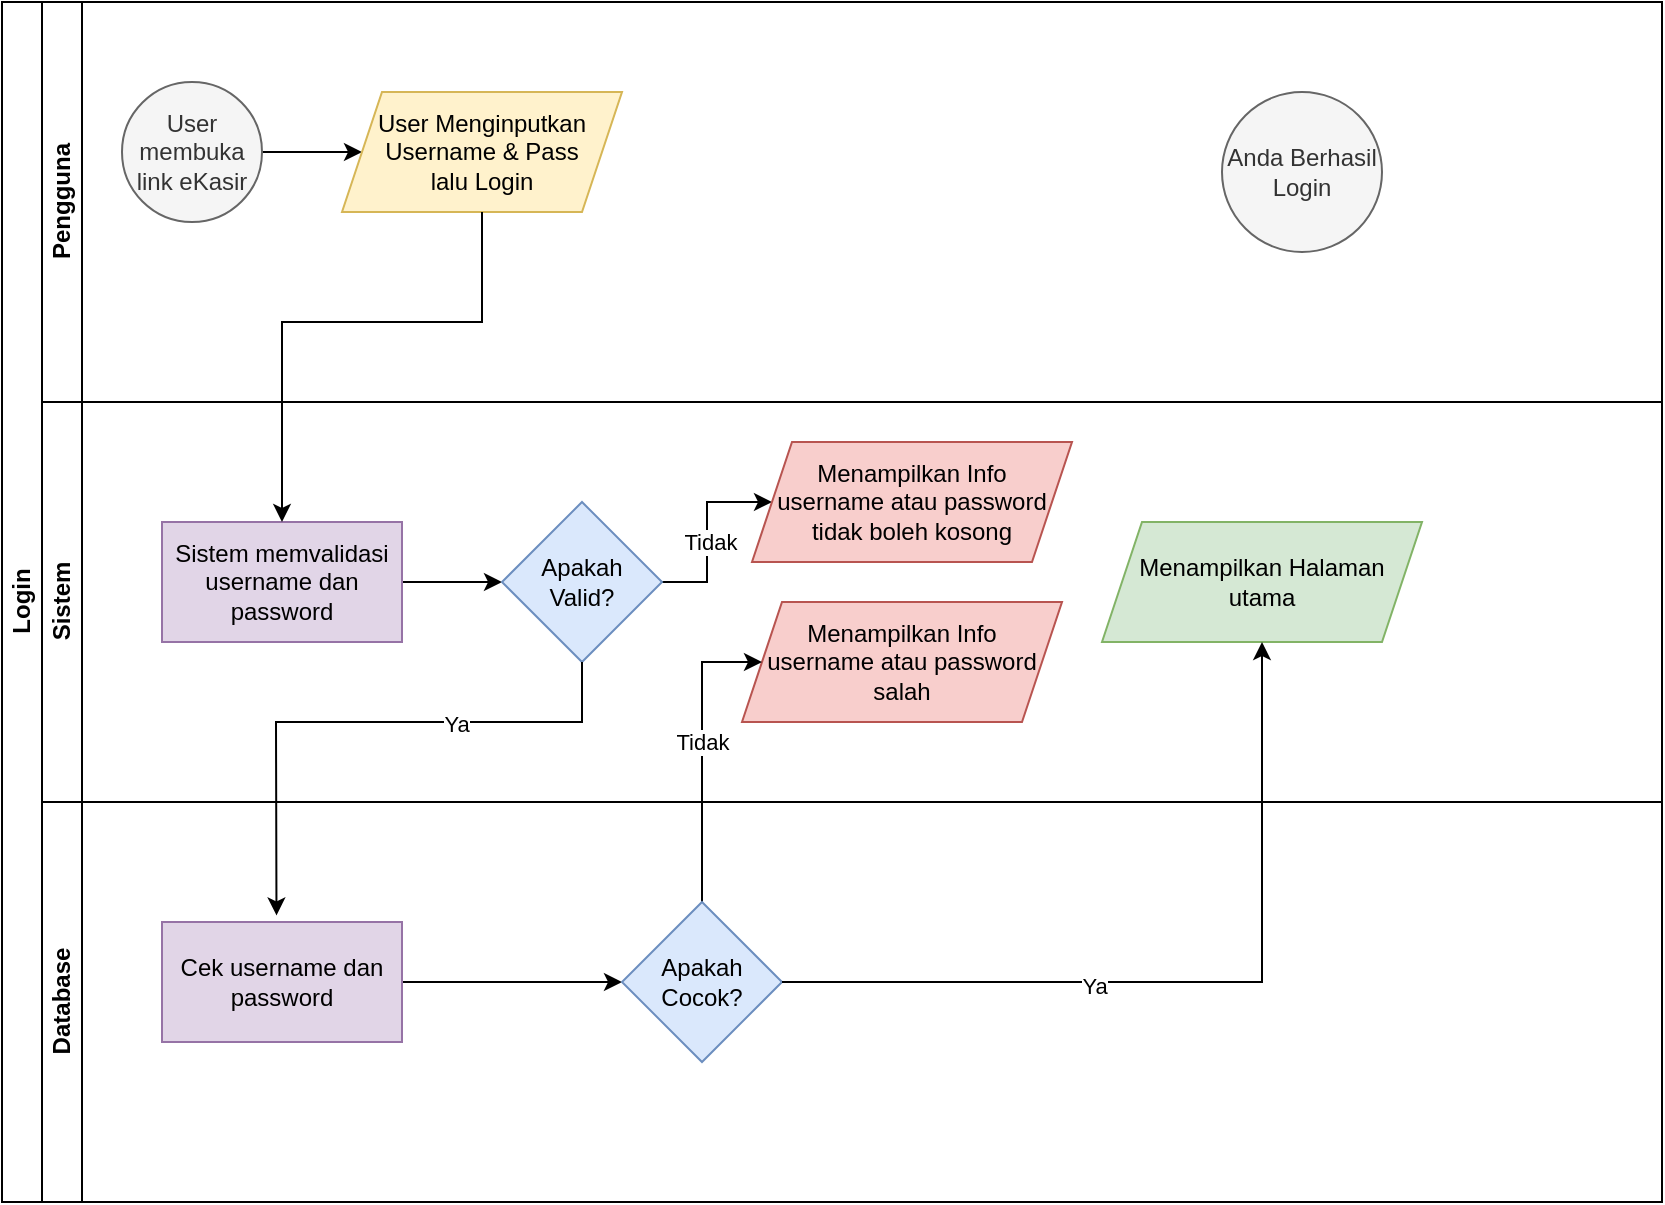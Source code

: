 <mxfile version="21.3.0" type="github" pages="2">
  <diagram id="prtHgNgQTEPvFCAcTncT" name="Login">
    <mxGraphModel dx="1122" dy="734" grid="1" gridSize="10" guides="1" tooltips="1" connect="1" arrows="1" fold="1" page="1" pageScale="1" pageWidth="827" pageHeight="1169" math="0" shadow="0">
      <root>
        <mxCell id="0" />
        <mxCell id="1" parent="0" />
        <mxCell id="dNxyNK7c78bLwvsdeMH5-19" value="Login" style="swimlane;html=1;childLayout=stackLayout;resizeParent=1;resizeParentMax=0;horizontal=0;startSize=20;horizontalStack=0;" parent="1" vertex="1">
          <mxGeometry width="830" height="600" as="geometry" />
        </mxCell>
        <mxCell id="dNxyNK7c78bLwvsdeMH5-20" value="Pengguna" style="swimlane;html=1;startSize=20;horizontal=0;" parent="dNxyNK7c78bLwvsdeMH5-19" vertex="1">
          <mxGeometry x="20" width="810" height="200" as="geometry" />
        </mxCell>
        <mxCell id="dNxyNK7c78bLwvsdeMH5-25" value="" style="edgeStyle=orthogonalEdgeStyle;rounded=0;orthogonalLoop=1;jettySize=auto;html=1;" parent="dNxyNK7c78bLwvsdeMH5-20" source="dNxyNK7c78bLwvsdeMH5-23" target="0UpXjL1naKXy_ICUsYwm-1" edge="1">
          <mxGeometry relative="1" as="geometry">
            <mxPoint x="170" y="75" as="targetPoint" />
          </mxGeometry>
        </mxCell>
        <mxCell id="dNxyNK7c78bLwvsdeMH5-23" value="User membuka link eKasir" style="ellipse;whiteSpace=wrap;html=1;fillColor=#f5f5f5;fontColor=#333333;strokeColor=#666666;" parent="dNxyNK7c78bLwvsdeMH5-20" vertex="1">
          <mxGeometry x="40" y="40" width="70" height="70" as="geometry" />
        </mxCell>
        <mxCell id="0UpXjL1naKXy_ICUsYwm-1" value="User Menginputkan Username &amp;amp; Pass&lt;br&gt;lalu Login" style="shape=parallelogram;perimeter=parallelogramPerimeter;whiteSpace=wrap;html=1;fixedSize=1;fillColor=#fff2cc;strokeColor=#d6b656;" vertex="1" parent="dNxyNK7c78bLwvsdeMH5-20">
          <mxGeometry x="150" y="45" width="140" height="60" as="geometry" />
        </mxCell>
        <mxCell id="0UpXjL1naKXy_ICUsYwm-22" value="Anda Berhasil Login" style="ellipse;whiteSpace=wrap;html=1;aspect=fixed;fillColor=#f5f5f5;fontColor=#333333;strokeColor=#666666;" vertex="1" parent="dNxyNK7c78bLwvsdeMH5-20">
          <mxGeometry x="590" y="45" width="80" height="80" as="geometry" />
        </mxCell>
        <mxCell id="dNxyNK7c78bLwvsdeMH5-21" value="Sistem" style="swimlane;html=1;startSize=20;horizontal=0;" parent="dNxyNK7c78bLwvsdeMH5-19" vertex="1">
          <mxGeometry x="20" y="200" width="810" height="200" as="geometry" />
        </mxCell>
        <mxCell id="0UpXjL1naKXy_ICUsYwm-4" value="" style="edgeStyle=orthogonalEdgeStyle;rounded=0;orthogonalLoop=1;jettySize=auto;html=1;" edge="1" parent="dNxyNK7c78bLwvsdeMH5-21" source="0UpXjL1naKXy_ICUsYwm-2" target="0UpXjL1naKXy_ICUsYwm-3">
          <mxGeometry relative="1" as="geometry" />
        </mxCell>
        <mxCell id="0UpXjL1naKXy_ICUsYwm-2" value="Sistem memvalidasi username dan password" style="rounded=0;whiteSpace=wrap;html=1;fillColor=#e1d5e7;strokeColor=#9673a6;" vertex="1" parent="dNxyNK7c78bLwvsdeMH5-21">
          <mxGeometry x="60" y="60" width="120" height="60" as="geometry" />
        </mxCell>
        <mxCell id="0UpXjL1naKXy_ICUsYwm-9" value="" style="edgeStyle=orthogonalEdgeStyle;rounded=0;orthogonalLoop=1;jettySize=auto;html=1;exitX=1;exitY=0.5;exitDx=0;exitDy=0;" edge="1" parent="dNxyNK7c78bLwvsdeMH5-21" source="0UpXjL1naKXy_ICUsYwm-3" target="0UpXjL1naKXy_ICUsYwm-8">
          <mxGeometry relative="1" as="geometry">
            <mxPoint x="295" y="50" as="sourcePoint" />
          </mxGeometry>
        </mxCell>
        <mxCell id="0UpXjL1naKXy_ICUsYwm-10" value="Tidak" style="edgeLabel;html=1;align=center;verticalAlign=middle;resizable=0;points=[];" vertex="1" connectable="0" parent="0UpXjL1naKXy_ICUsYwm-9">
          <mxGeometry x="-0.298" y="-1" relative="1" as="geometry">
            <mxPoint y="-9" as="offset" />
          </mxGeometry>
        </mxCell>
        <mxCell id="0UpXjL1naKXy_ICUsYwm-3" value="Apakah &lt;br&gt;Valid?" style="rhombus;whiteSpace=wrap;html=1;fillColor=#dae8fc;strokeColor=#6c8ebf;" vertex="1" parent="dNxyNK7c78bLwvsdeMH5-21">
          <mxGeometry x="230" y="50" width="80" height="80" as="geometry" />
        </mxCell>
        <mxCell id="0UpXjL1naKXy_ICUsYwm-8" value="Menampilkan Info&lt;br&gt;username atau password tidak boleh kosong" style="shape=parallelogram;perimeter=parallelogramPerimeter;whiteSpace=wrap;html=1;fixedSize=1;fillColor=#f8cecc;strokeColor=#b85450;" vertex="1" parent="dNxyNK7c78bLwvsdeMH5-21">
          <mxGeometry x="355" y="20" width="160" height="60" as="geometry" />
        </mxCell>
        <mxCell id="0UpXjL1naKXy_ICUsYwm-16" value="Menampilkan Info&lt;br&gt;username atau password salah" style="shape=parallelogram;perimeter=parallelogramPerimeter;whiteSpace=wrap;html=1;fixedSize=1;fillColor=#f8cecc;strokeColor=#b85450;" vertex="1" parent="dNxyNK7c78bLwvsdeMH5-21">
          <mxGeometry x="350" y="100" width="160" height="60" as="geometry" />
        </mxCell>
        <mxCell id="0UpXjL1naKXy_ICUsYwm-19" value="Menampilkan Halaman utama" style="shape=parallelogram;perimeter=parallelogramPerimeter;whiteSpace=wrap;html=1;fixedSize=1;fillColor=#d5e8d4;strokeColor=#82b366;" vertex="1" parent="dNxyNK7c78bLwvsdeMH5-21">
          <mxGeometry x="530" y="60" width="160" height="60" as="geometry" />
        </mxCell>
        <mxCell id="0UpXjL1naKXy_ICUsYwm-7" value="" style="endArrow=classic;html=1;rounded=0;entryX=0.5;entryY=0;entryDx=0;entryDy=0;" edge="1" parent="dNxyNK7c78bLwvsdeMH5-19" source="0UpXjL1naKXy_ICUsYwm-1" target="0UpXjL1naKXy_ICUsYwm-2">
          <mxGeometry width="50" height="50" relative="1" as="geometry">
            <mxPoint x="240" y="110" as="sourcePoint" />
            <mxPoint x="240" y="180" as="targetPoint" />
            <Array as="points">
              <mxPoint x="240" y="160" />
              <mxPoint x="140" y="160" />
            </Array>
          </mxGeometry>
        </mxCell>
        <mxCell id="0UpXjL1naKXy_ICUsYwm-12" value="" style="endArrow=classic;html=1;rounded=0;exitX=0.5;exitY=1;exitDx=0;exitDy=0;entryX=0.477;entryY=-0.055;entryDx=0;entryDy=0;entryPerimeter=0;" edge="1" parent="dNxyNK7c78bLwvsdeMH5-19" source="0UpXjL1naKXy_ICUsYwm-3" target="0UpXjL1naKXy_ICUsYwm-11">
          <mxGeometry width="50" height="50" relative="1" as="geometry">
            <mxPoint x="270" y="450" as="sourcePoint" />
            <mxPoint x="320" y="400" as="targetPoint" />
            <Array as="points">
              <mxPoint x="290" y="360" />
              <mxPoint x="137" y="360" />
            </Array>
          </mxGeometry>
        </mxCell>
        <mxCell id="0UpXjL1naKXy_ICUsYwm-13" value="Ya" style="edgeLabel;html=1;align=center;verticalAlign=middle;resizable=0;points=[];" vertex="1" connectable="0" parent="0UpXjL1naKXy_ICUsYwm-12">
          <mxGeometry x="-0.331" y="1" relative="1" as="geometry">
            <mxPoint as="offset" />
          </mxGeometry>
        </mxCell>
        <mxCell id="0UpXjL1naKXy_ICUsYwm-17" value="" style="endArrow=classic;html=1;rounded=0;exitX=0.5;exitY=0;exitDx=0;exitDy=0;entryX=0;entryY=0.5;entryDx=0;entryDy=0;" edge="1" parent="dNxyNK7c78bLwvsdeMH5-19" source="0UpXjL1naKXy_ICUsYwm-14" target="0UpXjL1naKXy_ICUsYwm-16">
          <mxGeometry width="50" height="50" relative="1" as="geometry">
            <mxPoint x="360" y="370" as="sourcePoint" />
            <mxPoint x="410" y="320" as="targetPoint" />
            <Array as="points">
              <mxPoint x="350" y="450" />
              <mxPoint x="350" y="330" />
            </Array>
          </mxGeometry>
        </mxCell>
        <mxCell id="0UpXjL1naKXy_ICUsYwm-18" value="Tidak" style="edgeLabel;html=1;align=center;verticalAlign=middle;resizable=0;points=[];" vertex="1" connectable="0" parent="0UpXjL1naKXy_ICUsYwm-17">
          <mxGeometry x="0.07" relative="1" as="geometry">
            <mxPoint as="offset" />
          </mxGeometry>
        </mxCell>
        <mxCell id="dNxyNK7c78bLwvsdeMH5-22" value="Database" style="swimlane;html=1;startSize=20;horizontal=0;" parent="dNxyNK7c78bLwvsdeMH5-19" vertex="1">
          <mxGeometry x="20" y="400" width="810" height="200" as="geometry" />
        </mxCell>
        <mxCell id="0UpXjL1naKXy_ICUsYwm-15" value="" style="edgeStyle=orthogonalEdgeStyle;rounded=0;orthogonalLoop=1;jettySize=auto;html=1;" edge="1" parent="dNxyNK7c78bLwvsdeMH5-22" source="0UpXjL1naKXy_ICUsYwm-11" target="0UpXjL1naKXy_ICUsYwm-14">
          <mxGeometry relative="1" as="geometry" />
        </mxCell>
        <mxCell id="0UpXjL1naKXy_ICUsYwm-11" value="Cek username dan password" style="rounded=0;whiteSpace=wrap;html=1;fillColor=#e1d5e7;strokeColor=#9673a6;" vertex="1" parent="dNxyNK7c78bLwvsdeMH5-22">
          <mxGeometry x="60" y="60" width="120" height="60" as="geometry" />
        </mxCell>
        <mxCell id="0UpXjL1naKXy_ICUsYwm-14" value="Apakah Cocok?" style="rhombus;whiteSpace=wrap;html=1;fillColor=#dae8fc;strokeColor=#6c8ebf;" vertex="1" parent="dNxyNK7c78bLwvsdeMH5-22">
          <mxGeometry x="290" y="50" width="80" height="80" as="geometry" />
        </mxCell>
        <mxCell id="0UpXjL1naKXy_ICUsYwm-20" value="" style="endArrow=classic;html=1;rounded=0;exitX=1;exitY=0.5;exitDx=0;exitDy=0;entryX=0.5;entryY=1;entryDx=0;entryDy=0;" edge="1" parent="dNxyNK7c78bLwvsdeMH5-19" source="0UpXjL1naKXy_ICUsYwm-14" target="0UpXjL1naKXy_ICUsYwm-19">
          <mxGeometry width="50" height="50" relative="1" as="geometry">
            <mxPoint x="490" y="370" as="sourcePoint" />
            <mxPoint x="540" y="320" as="targetPoint" />
            <Array as="points">
              <mxPoint x="630" y="490" />
            </Array>
          </mxGeometry>
        </mxCell>
        <mxCell id="0UpXjL1naKXy_ICUsYwm-21" value="Ya" style="edgeLabel;html=1;align=center;verticalAlign=middle;resizable=0;points=[];" vertex="1" connectable="0" parent="0UpXjL1naKXy_ICUsYwm-20">
          <mxGeometry x="-0.242" y="-2" relative="1" as="geometry">
            <mxPoint as="offset" />
          </mxGeometry>
        </mxCell>
      </root>
    </mxGraphModel>
  </diagram>
  <diagram name="Master User Role" id="0RF9UuGps7cqXFhsu12t">
    <mxGraphModel dx="1004" dy="657" grid="1" gridSize="10" guides="1" tooltips="1" connect="1" arrows="1" fold="1" page="1" pageScale="1" pageWidth="827" pageHeight="1169" math="0" shadow="0">
      <root>
        <mxCell id="32sQWci2aeUVK-o_euO9-0" />
        <mxCell id="32sQWci2aeUVK-o_euO9-1" parent="32sQWci2aeUVK-o_euO9-0" />
        <mxCell id="32sQWci2aeUVK-o_euO9-2" value="Login" style="swimlane;html=1;childLayout=stackLayout;resizeParent=1;resizeParentMax=0;horizontal=0;startSize=20;horizontalStack=0;" vertex="1" parent="32sQWci2aeUVK-o_euO9-1">
          <mxGeometry width="1460" height="720" as="geometry" />
        </mxCell>
        <mxCell id="32sQWci2aeUVK-o_euO9-18" value="" style="endArrow=classic;html=1;rounded=0;exitX=0.5;exitY=1;exitDx=0;exitDy=0;entryX=0.477;entryY=-0.055;entryDx=0;entryDy=0;entryPerimeter=0;" edge="1" parent="32sQWci2aeUVK-o_euO9-2" source="32sQWci2aeUVK-o_euO9-13" target="32sQWci2aeUVK-o_euO9-24">
          <mxGeometry width="50" height="50" relative="1" as="geometry">
            <mxPoint x="750" y="460" as="sourcePoint" />
            <mxPoint x="800" y="410" as="targetPoint" />
            <Array as="points">
              <mxPoint x="770" y="460" />
              <mxPoint x="617" y="460" />
            </Array>
          </mxGeometry>
        </mxCell>
        <mxCell id="32sQWci2aeUVK-o_euO9-19" value="Ya" style="edgeLabel;html=1;align=center;verticalAlign=middle;resizable=0;points=[];" vertex="1" connectable="0" parent="32sQWci2aeUVK-o_euO9-18">
          <mxGeometry x="-0.331" y="1" relative="1" as="geometry">
            <mxPoint as="offset" />
          </mxGeometry>
        </mxCell>
        <mxCell id="32sQWci2aeUVK-o_euO9-20" value="" style="endArrow=classic;html=1;rounded=0;exitX=0.5;exitY=0;exitDx=0;exitDy=0;entryX=0;entryY=0.5;entryDx=0;entryDy=0;" edge="1" parent="32sQWci2aeUVK-o_euO9-2" source="32sQWci2aeUVK-o_euO9-25" target="32sQWci2aeUVK-o_euO9-15">
          <mxGeometry width="50" height="50" relative="1" as="geometry">
            <mxPoint x="840" y="380" as="sourcePoint" />
            <mxPoint x="890" y="330" as="targetPoint" />
            <Array as="points">
              <mxPoint x="830" y="460" />
              <mxPoint x="830" y="440" />
            </Array>
          </mxGeometry>
        </mxCell>
        <mxCell id="32sQWci2aeUVK-o_euO9-21" value="Tidak" style="edgeLabel;html=1;align=center;verticalAlign=middle;resizable=0;points=[];" vertex="1" connectable="0" parent="32sQWci2aeUVK-o_euO9-20">
          <mxGeometry x="0.07" relative="1" as="geometry">
            <mxPoint as="offset" />
          </mxGeometry>
        </mxCell>
        <mxCell id="32sQWci2aeUVK-o_euO9-3" value="Pengguna" style="swimlane;html=1;startSize=20;horizontal=0;" vertex="1" parent="32sQWci2aeUVK-o_euO9-2">
          <mxGeometry x="20" width="1440" height="300" as="geometry" />
        </mxCell>
        <mxCell id="32sQWci2aeUVK-o_euO9-4" value="" style="edgeStyle=orthogonalEdgeStyle;rounded=0;orthogonalLoop=1;jettySize=auto;html=1;" edge="1" parent="32sQWci2aeUVK-o_euO9-3" source="32sQWci2aeUVK-o_euO9-5" target="32sQWci2aeUVK-o_euO9-6">
          <mxGeometry relative="1" as="geometry">
            <mxPoint x="170" y="75" as="targetPoint" />
          </mxGeometry>
        </mxCell>
        <mxCell id="32sQWci2aeUVK-o_euO9-5" value="User Memilih menu user role" style="ellipse;whiteSpace=wrap;html=1;fillColor=#f5f5f5;fontColor=#333333;strokeColor=#666666;" vertex="1" parent="32sQWci2aeUVK-o_euO9-3">
          <mxGeometry x="40" y="40" width="70" height="70" as="geometry" />
        </mxCell>
        <mxCell id="fUxP4xnm1Di0LJo4FKwc-1" value="" style="edgeStyle=orthogonalEdgeStyle;rounded=0;orthogonalLoop=1;jettySize=auto;html=1;" edge="1" parent="32sQWci2aeUVK-o_euO9-3" source="32sQWci2aeUVK-o_euO9-6" target="fUxP4xnm1Di0LJo4FKwc-0">
          <mxGeometry relative="1" as="geometry" />
        </mxCell>
        <mxCell id="32sQWci2aeUVK-o_euO9-6" value="Menampilkan &lt;br&gt;menu Index &lt;br&gt;Master User Role" style="shape=parallelogram;perimeter=parallelogramPerimeter;whiteSpace=wrap;html=1;fixedSize=1;fillColor=#fff2cc;strokeColor=#d6b656;" vertex="1" parent="32sQWci2aeUVK-o_euO9-3">
          <mxGeometry x="150" y="45" width="140" height="60" as="geometry" />
        </mxCell>
        <mxCell id="fUxP4xnm1Di0LJo4FKwc-0" value="Pilihan Menu" style="rhombus;whiteSpace=wrap;html=1;fillColor=#dae8fc;strokeColor=#6c8ebf;" vertex="1" parent="32sQWci2aeUVK-o_euO9-3">
          <mxGeometry x="330" y="125" width="80" height="80" as="geometry" />
        </mxCell>
        <mxCell id="fUxP4xnm1Di0LJo4FKwc-5" value="&lt;br style=&quot;border-color: var(--border-color);&quot;&gt;Menginputkan/Memperbaharui &lt;br&gt;data-data terkait master User Role&lt;span style=&quot;background-color: rgb(195, 171, 208);&quot;&gt;&lt;br&gt;&lt;/span&gt;" style="rounded=0;whiteSpace=wrap;html=1;fillColor=#e1d5e7;strokeColor=#9673a6;" vertex="1" parent="32sQWci2aeUVK-o_euO9-3">
          <mxGeometry x="502" y="190" width="196" height="90" as="geometry" />
        </mxCell>
        <mxCell id="SK0z5Y7LurTOedyzjgcK-1" value="" style="endArrow=classic;html=1;rounded=0;exitX=0.5;exitY=1;exitDx=0;exitDy=0;" edge="1" parent="32sQWci2aeUVK-o_euO9-3" source="KCNRwQGQ5qcpqjG1OJTr-0">
          <mxGeometry width="50" height="50" relative="1" as="geometry">
            <mxPoint x="130" y="155" as="sourcePoint" />
            <mxPoint x="180" y="105" as="targetPoint" />
            <Array as="points">
              <mxPoint x="1010" y="680" />
              <mxPoint x="180" y="680" />
            </Array>
          </mxGeometry>
        </mxCell>
        <mxCell id="32sQWci2aeUVK-o_euO9-8" value="Sistem" style="swimlane;html=1;startSize=20;horizontal=0;" vertex="1" parent="32sQWci2aeUVK-o_euO9-2">
          <mxGeometry x="20" y="300" width="1440" height="220" as="geometry" />
        </mxCell>
        <mxCell id="32sQWci2aeUVK-o_euO9-9" value="" style="edgeStyle=orthogonalEdgeStyle;rounded=0;orthogonalLoop=1;jettySize=auto;html=1;" edge="1" parent="32sQWci2aeUVK-o_euO9-8" source="32sQWci2aeUVK-o_euO9-10" target="32sQWci2aeUVK-o_euO9-13">
          <mxGeometry relative="1" as="geometry" />
        </mxCell>
        <mxCell id="32sQWci2aeUVK-o_euO9-10" value="Sistem memvalidasi data inputan" style="rounded=0;whiteSpace=wrap;html=1;fillColor=#e1d5e7;strokeColor=#9673a6;" vertex="1" parent="32sQWci2aeUVK-o_euO9-8">
          <mxGeometry x="540" y="70" width="120" height="60" as="geometry" />
        </mxCell>
        <mxCell id="32sQWci2aeUVK-o_euO9-11" value="" style="edgeStyle=orthogonalEdgeStyle;rounded=0;orthogonalLoop=1;jettySize=auto;html=1;exitX=1;exitY=0.5;exitDx=0;exitDy=0;" edge="1" parent="32sQWci2aeUVK-o_euO9-8" source="32sQWci2aeUVK-o_euO9-13" target="32sQWci2aeUVK-o_euO9-14">
          <mxGeometry relative="1" as="geometry">
            <mxPoint x="775" y="60" as="sourcePoint" />
          </mxGeometry>
        </mxCell>
        <mxCell id="32sQWci2aeUVK-o_euO9-12" value="Tidak" style="edgeLabel;html=1;align=center;verticalAlign=middle;resizable=0;points=[];" vertex="1" connectable="0" parent="32sQWci2aeUVK-o_euO9-11">
          <mxGeometry x="-0.298" y="-1" relative="1" as="geometry">
            <mxPoint y="-9" as="offset" />
          </mxGeometry>
        </mxCell>
        <mxCell id="32sQWci2aeUVK-o_euO9-13" value="Apakah &lt;br&gt;Valid?" style="rhombus;whiteSpace=wrap;html=1;fillColor=#dae8fc;strokeColor=#6c8ebf;" vertex="1" parent="32sQWci2aeUVK-o_euO9-8">
          <mxGeometry x="710" y="60" width="80" height="80" as="geometry" />
        </mxCell>
        <mxCell id="32sQWci2aeUVK-o_euO9-14" value="Menampilkan Info&lt;br&gt;ada field yang kosong" style="shape=parallelogram;perimeter=parallelogramPerimeter;whiteSpace=wrap;html=1;fixedSize=1;fillColor=#f8cecc;strokeColor=#b85450;" vertex="1" parent="32sQWci2aeUVK-o_euO9-8">
          <mxGeometry x="835" y="30" width="160" height="60" as="geometry" />
        </mxCell>
        <mxCell id="32sQWci2aeUVK-o_euO9-15" value="Menampilkan Info&lt;br&gt;Deskripsi sudah Pernah&lt;br&gt;diinputkan" style="shape=parallelogram;perimeter=parallelogramPerimeter;whiteSpace=wrap;html=1;fixedSize=1;fillColor=#f8cecc;strokeColor=#b85450;" vertex="1" parent="32sQWci2aeUVK-o_euO9-8">
          <mxGeometry x="830" y="110" width="160" height="60" as="geometry" />
        </mxCell>
        <mxCell id="fUxP4xnm1Di0LJo4FKwc-2" value="Menampilkan halaman Entry Or Update&amp;nbsp;" style="shape=parallelogram;perimeter=parallelogramPerimeter;whiteSpace=wrap;html=1;fixedSize=1;fillColor=#d5e8d4;strokeColor=#82b366;" vertex="1" parent="32sQWci2aeUVK-o_euO9-8">
          <mxGeometry x="295" y="70" width="150" height="80" as="geometry" />
        </mxCell>
        <mxCell id="SK0z5Y7LurTOedyzjgcK-7" value="" style="edgeStyle=orthogonalEdgeStyle;rounded=0;orthogonalLoop=1;jettySize=auto;html=1;" edge="1" parent="32sQWci2aeUVK-o_euO9-8" source="SK0z5Y7LurTOedyzjgcK-3" target="SK0z5Y7LurTOedyzjgcK-6">
          <mxGeometry relative="1" as="geometry" />
        </mxCell>
        <mxCell id="SK0z5Y7LurTOedyzjgcK-3" value="Menampilkan Info&lt;br&gt;Anda yakin ingin&amp;nbsp;&lt;br&gt;menghapus data?" style="shape=parallelogram;perimeter=parallelogramPerimeter;whiteSpace=wrap;html=1;fixedSize=1;fillColor=#f8cecc;strokeColor=#b85450;" vertex="1" parent="32sQWci2aeUVK-o_euO9-8">
          <mxGeometry x="1050" y="80" width="160" height="60" as="geometry" />
        </mxCell>
        <mxCell id="SK0z5Y7LurTOedyzjgcK-6" value="Anda Yakin?" style="rhombus;whiteSpace=wrap;html=1;fillColor=#dae8fc;strokeColor=#6c8ebf;" vertex="1" parent="32sQWci2aeUVK-o_euO9-8">
          <mxGeometry x="1280" y="70" width="80" height="80" as="geometry" />
        </mxCell>
        <mxCell id="32sQWci2aeUVK-o_euO9-22" value="Database" style="swimlane;html=1;startSize=20;horizontal=0;" vertex="1" parent="32sQWci2aeUVK-o_euO9-2">
          <mxGeometry x="20" y="520" width="1440" height="200" as="geometry" />
        </mxCell>
        <mxCell id="32sQWci2aeUVK-o_euO9-23" value="" style="edgeStyle=orthogonalEdgeStyle;rounded=0;orthogonalLoop=1;jettySize=auto;html=1;" edge="1" parent="32sQWci2aeUVK-o_euO9-22" source="32sQWci2aeUVK-o_euO9-24" target="32sQWci2aeUVK-o_euO9-25">
          <mxGeometry relative="1" as="geometry" />
        </mxCell>
        <mxCell id="32sQWci2aeUVK-o_euO9-24" value="Cek Data didatabase" style="rounded=0;whiteSpace=wrap;html=1;fillColor=#e1d5e7;strokeColor=#9673a6;" vertex="1" parent="32sQWci2aeUVK-o_euO9-22">
          <mxGeometry x="540" y="70" width="120" height="60" as="geometry" />
        </mxCell>
        <mxCell id="32sQWci2aeUVK-o_euO9-25" value="Apakah &lt;br&gt;Valid?" style="rhombus;whiteSpace=wrap;html=1;fillColor=#dae8fc;strokeColor=#6c8ebf;" vertex="1" parent="32sQWci2aeUVK-o_euO9-22">
          <mxGeometry x="770" y="60" width="80" height="80" as="geometry" />
        </mxCell>
        <mxCell id="KCNRwQGQ5qcpqjG1OJTr-0" value="Save/Update Data&amp;nbsp;" style="rounded=0;whiteSpace=wrap;html=1;fillColor=#e1d5e7;strokeColor=#9673a6;" vertex="1" parent="32sQWci2aeUVK-o_euO9-22">
          <mxGeometry x="950" y="70" width="120" height="60" as="geometry" />
        </mxCell>
        <mxCell id="32sQWci2aeUVK-o_euO9-26" value="" style="endArrow=classic;html=1;rounded=0;exitX=1;exitY=0.5;exitDx=0;exitDy=0;entryX=0;entryY=0.5;entryDx=0;entryDy=0;" edge="1" parent="32sQWci2aeUVK-o_euO9-22" source="32sQWci2aeUVK-o_euO9-25" target="KCNRwQGQ5qcpqjG1OJTr-0">
          <mxGeometry width="50" height="50" relative="1" as="geometry">
            <mxPoint x="950" y="-100" as="sourcePoint" />
            <mxPoint x="1000" y="-150" as="targetPoint" />
            <Array as="points" />
          </mxGeometry>
        </mxCell>
        <mxCell id="32sQWci2aeUVK-o_euO9-27" value="Ya" style="edgeLabel;html=1;align=center;verticalAlign=middle;resizable=0;points=[];" vertex="1" connectable="0" parent="32sQWci2aeUVK-o_euO9-26">
          <mxGeometry x="-0.242" y="-2" relative="1" as="geometry">
            <mxPoint as="offset" />
          </mxGeometry>
        </mxCell>
        <mxCell id="32sQWci2aeUVK-o_euO9-7" value="Data Berhasil Disimpan" style="ellipse;whiteSpace=wrap;html=1;aspect=fixed;fillColor=#f5f5f5;fontColor=#333333;strokeColor=#666666;" vertex="1" parent="32sQWci2aeUVK-o_euO9-22">
          <mxGeometry x="1260" y="60" width="80" height="80" as="geometry" />
        </mxCell>
        <mxCell id="SK0z5Y7LurTOedyzjgcK-2" value="" style="endArrow=classic;html=1;rounded=0;entryX=0;entryY=0.5;entryDx=0;entryDy=0;exitX=1;exitY=0.5;exitDx=0;exitDy=0;" edge="1" parent="32sQWci2aeUVK-o_euO9-22" source="KCNRwQGQ5qcpqjG1OJTr-0" target="32sQWci2aeUVK-o_euO9-7">
          <mxGeometry width="50" height="50" relative="1" as="geometry">
            <mxPoint x="610" y="-80" as="sourcePoint" />
            <mxPoint x="660" y="-130" as="targetPoint" />
            <Array as="points">
              <mxPoint x="1150" y="100" />
            </Array>
          </mxGeometry>
        </mxCell>
        <mxCell id="fUxP4xnm1Di0LJo4FKwc-6" value="" style="endArrow=classic;html=1;rounded=0;exitX=0;exitY=0.5;exitDx=0;exitDy=0;entryX=0;entryY=0.5;entryDx=0;entryDy=0;" edge="1" parent="32sQWci2aeUVK-o_euO9-2" source="fUxP4xnm1Di0LJo4FKwc-0" target="fUxP4xnm1Di0LJo4FKwc-2">
          <mxGeometry width="50" height="50" relative="1" as="geometry">
            <mxPoint x="350" y="165" as="sourcePoint" />
            <mxPoint x="350" y="280" as="targetPoint" />
            <Array as="points">
              <mxPoint x="240" y="165" />
              <mxPoint x="240" y="240" />
              <mxPoint x="240" y="410" />
            </Array>
          </mxGeometry>
        </mxCell>
        <mxCell id="fUxP4xnm1Di0LJo4FKwc-7" value="New Entry" style="edgeLabel;html=1;align=center;verticalAlign=middle;resizable=0;points=[];" vertex="1" connectable="0" parent="fUxP4xnm1Di0LJo4FKwc-6">
          <mxGeometry x="0.138" relative="1" as="geometry">
            <mxPoint x="-1" as="offset" />
          </mxGeometry>
        </mxCell>
        <mxCell id="fUxP4xnm1Di0LJo4FKwc-8" value="" style="endArrow=classic;html=1;rounded=0;exitX=0.5;exitY=1;exitDx=0;exitDy=0;entryX=0.5;entryY=0;entryDx=0;entryDy=0;" edge="1" parent="32sQWci2aeUVK-o_euO9-2" source="fUxP4xnm1Di0LJo4FKwc-0" target="fUxP4xnm1Di0LJo4FKwc-2">
          <mxGeometry width="50" height="50" relative="1" as="geometry">
            <mxPoint x="360" y="175" as="sourcePoint" />
            <mxPoint x="155" y="340" as="targetPoint" />
            <Array as="points">
              <mxPoint x="390" y="250" />
              <mxPoint x="390" y="280" />
            </Array>
          </mxGeometry>
        </mxCell>
        <mxCell id="fUxP4xnm1Di0LJo4FKwc-9" value="Update" style="edgeLabel;html=1;align=center;verticalAlign=middle;resizable=0;points=[];" vertex="1" connectable="0" parent="fUxP4xnm1Di0LJo4FKwc-8">
          <mxGeometry x="0.138" relative="1" as="geometry">
            <mxPoint y="-39" as="offset" />
          </mxGeometry>
        </mxCell>
        <mxCell id="fUxP4xnm1Di0LJo4FKwc-11" value="" style="endArrow=classic;html=1;rounded=0;exitX=1;exitY=0.5;exitDx=0;exitDy=0;entryX=0;entryY=0.5;entryDx=0;entryDy=0;" edge="1" parent="32sQWci2aeUVK-o_euO9-2" source="fUxP4xnm1Di0LJo4FKwc-2" target="fUxP4xnm1Di0LJo4FKwc-5">
          <mxGeometry width="50" height="50" relative="1" as="geometry">
            <mxPoint x="630" y="400" as="sourcePoint" />
            <mxPoint x="680" y="350" as="targetPoint" />
            <Array as="points">
              <mxPoint x="500" y="410" />
              <mxPoint x="500" y="235" />
            </Array>
          </mxGeometry>
        </mxCell>
        <mxCell id="fUxP4xnm1Di0LJo4FKwc-12" value="" style="endArrow=classic;html=1;rounded=0;exitX=0.5;exitY=1;exitDx=0;exitDy=0;entryX=0.5;entryY=0;entryDx=0;entryDy=0;" edge="1" parent="32sQWci2aeUVK-o_euO9-2" source="fUxP4xnm1Di0LJo4FKwc-5" target="32sQWci2aeUVK-o_euO9-10">
          <mxGeometry width="50" height="50" relative="1" as="geometry">
            <mxPoint x="630" y="400" as="sourcePoint" />
            <mxPoint x="680" y="350" as="targetPoint" />
            <Array as="points" />
          </mxGeometry>
        </mxCell>
        <mxCell id="SK0z5Y7LurTOedyzjgcK-4" value="" style="endArrow=classic;html=1;rounded=0;exitX=1;exitY=0.5;exitDx=0;exitDy=0;entryX=0.552;entryY=0.021;entryDx=0;entryDy=0;entryPerimeter=0;" edge="1" parent="32sQWci2aeUVK-o_euO9-2" source="fUxP4xnm1Di0LJo4FKwc-0" target="SK0z5Y7LurTOedyzjgcK-3">
          <mxGeometry width="50" height="50" relative="1" as="geometry">
            <mxPoint x="760" y="370" as="sourcePoint" />
            <mxPoint x="490" y="160" as="targetPoint" />
            <Array as="points">
              <mxPoint x="1158" y="165" />
            </Array>
          </mxGeometry>
        </mxCell>
        <mxCell id="SK0z5Y7LurTOedyzjgcK-5" value="Hapus" style="edgeLabel;html=1;align=center;verticalAlign=middle;resizable=0;points=[];" vertex="1" connectable="0" parent="SK0z5Y7LurTOedyzjgcK-4">
          <mxGeometry x="0.008" y="1" relative="1" as="geometry">
            <mxPoint x="-416" y="1" as="offset" />
          </mxGeometry>
        </mxCell>
        <mxCell id="SK0z5Y7LurTOedyzjgcK-8" value="" style="endArrow=classic;html=1;rounded=0;exitX=0.5;exitY=1;exitDx=0;exitDy=0;entryX=0.5;entryY=0;entryDx=0;entryDy=0;" edge="1" parent="32sQWci2aeUVK-o_euO9-2" source="SK0z5Y7LurTOedyzjgcK-6" target="KCNRwQGQ5qcpqjG1OJTr-0">
          <mxGeometry width="50" height="50" relative="1" as="geometry">
            <mxPoint x="740" y="480" as="sourcePoint" />
            <mxPoint x="790" y="430" as="targetPoint" />
            <Array as="points">
              <mxPoint x="1340" y="500" />
              <mxPoint x="1030" y="500" />
            </Array>
          </mxGeometry>
        </mxCell>
        <mxCell id="SK0z5Y7LurTOedyzjgcK-9" value="Ya" style="edgeLabel;html=1;align=center;verticalAlign=middle;resizable=0;points=[];" vertex="1" connectable="0" parent="SK0z5Y7LurTOedyzjgcK-8">
          <mxGeometry x="-0.366" y="-2" relative="1" as="geometry">
            <mxPoint as="offset" />
          </mxGeometry>
        </mxCell>
        <mxCell id="SK0z5Y7LurTOedyzjgcK-10" value="" style="endArrow=classic;html=1;rounded=0;exitX=0.5;exitY=0;exitDx=0;exitDy=0;entryX=0.5;entryY=0;entryDx=0;entryDy=0;" edge="1" parent="32sQWci2aeUVK-o_euO9-2" source="SK0z5Y7LurTOedyzjgcK-6" target="32sQWci2aeUVK-o_euO9-6">
          <mxGeometry width="50" height="50" relative="1" as="geometry">
            <mxPoint x="1330" y="370" as="sourcePoint" />
            <mxPoint x="1380" y="320" as="targetPoint" />
            <Array as="points">
              <mxPoint x="1340" y="20" />
              <mxPoint x="240" y="20" />
            </Array>
          </mxGeometry>
        </mxCell>
        <mxCell id="SK0z5Y7LurTOedyzjgcK-11" value="Tidak" style="edgeLabel;html=1;align=center;verticalAlign=middle;resizable=0;points=[];" vertex="1" connectable="0" parent="SK0z5Y7LurTOedyzjgcK-10">
          <mxGeometry x="-0.955" relative="1" as="geometry">
            <mxPoint y="1" as="offset" />
          </mxGeometry>
        </mxCell>
      </root>
    </mxGraphModel>
  </diagram>
</mxfile>
